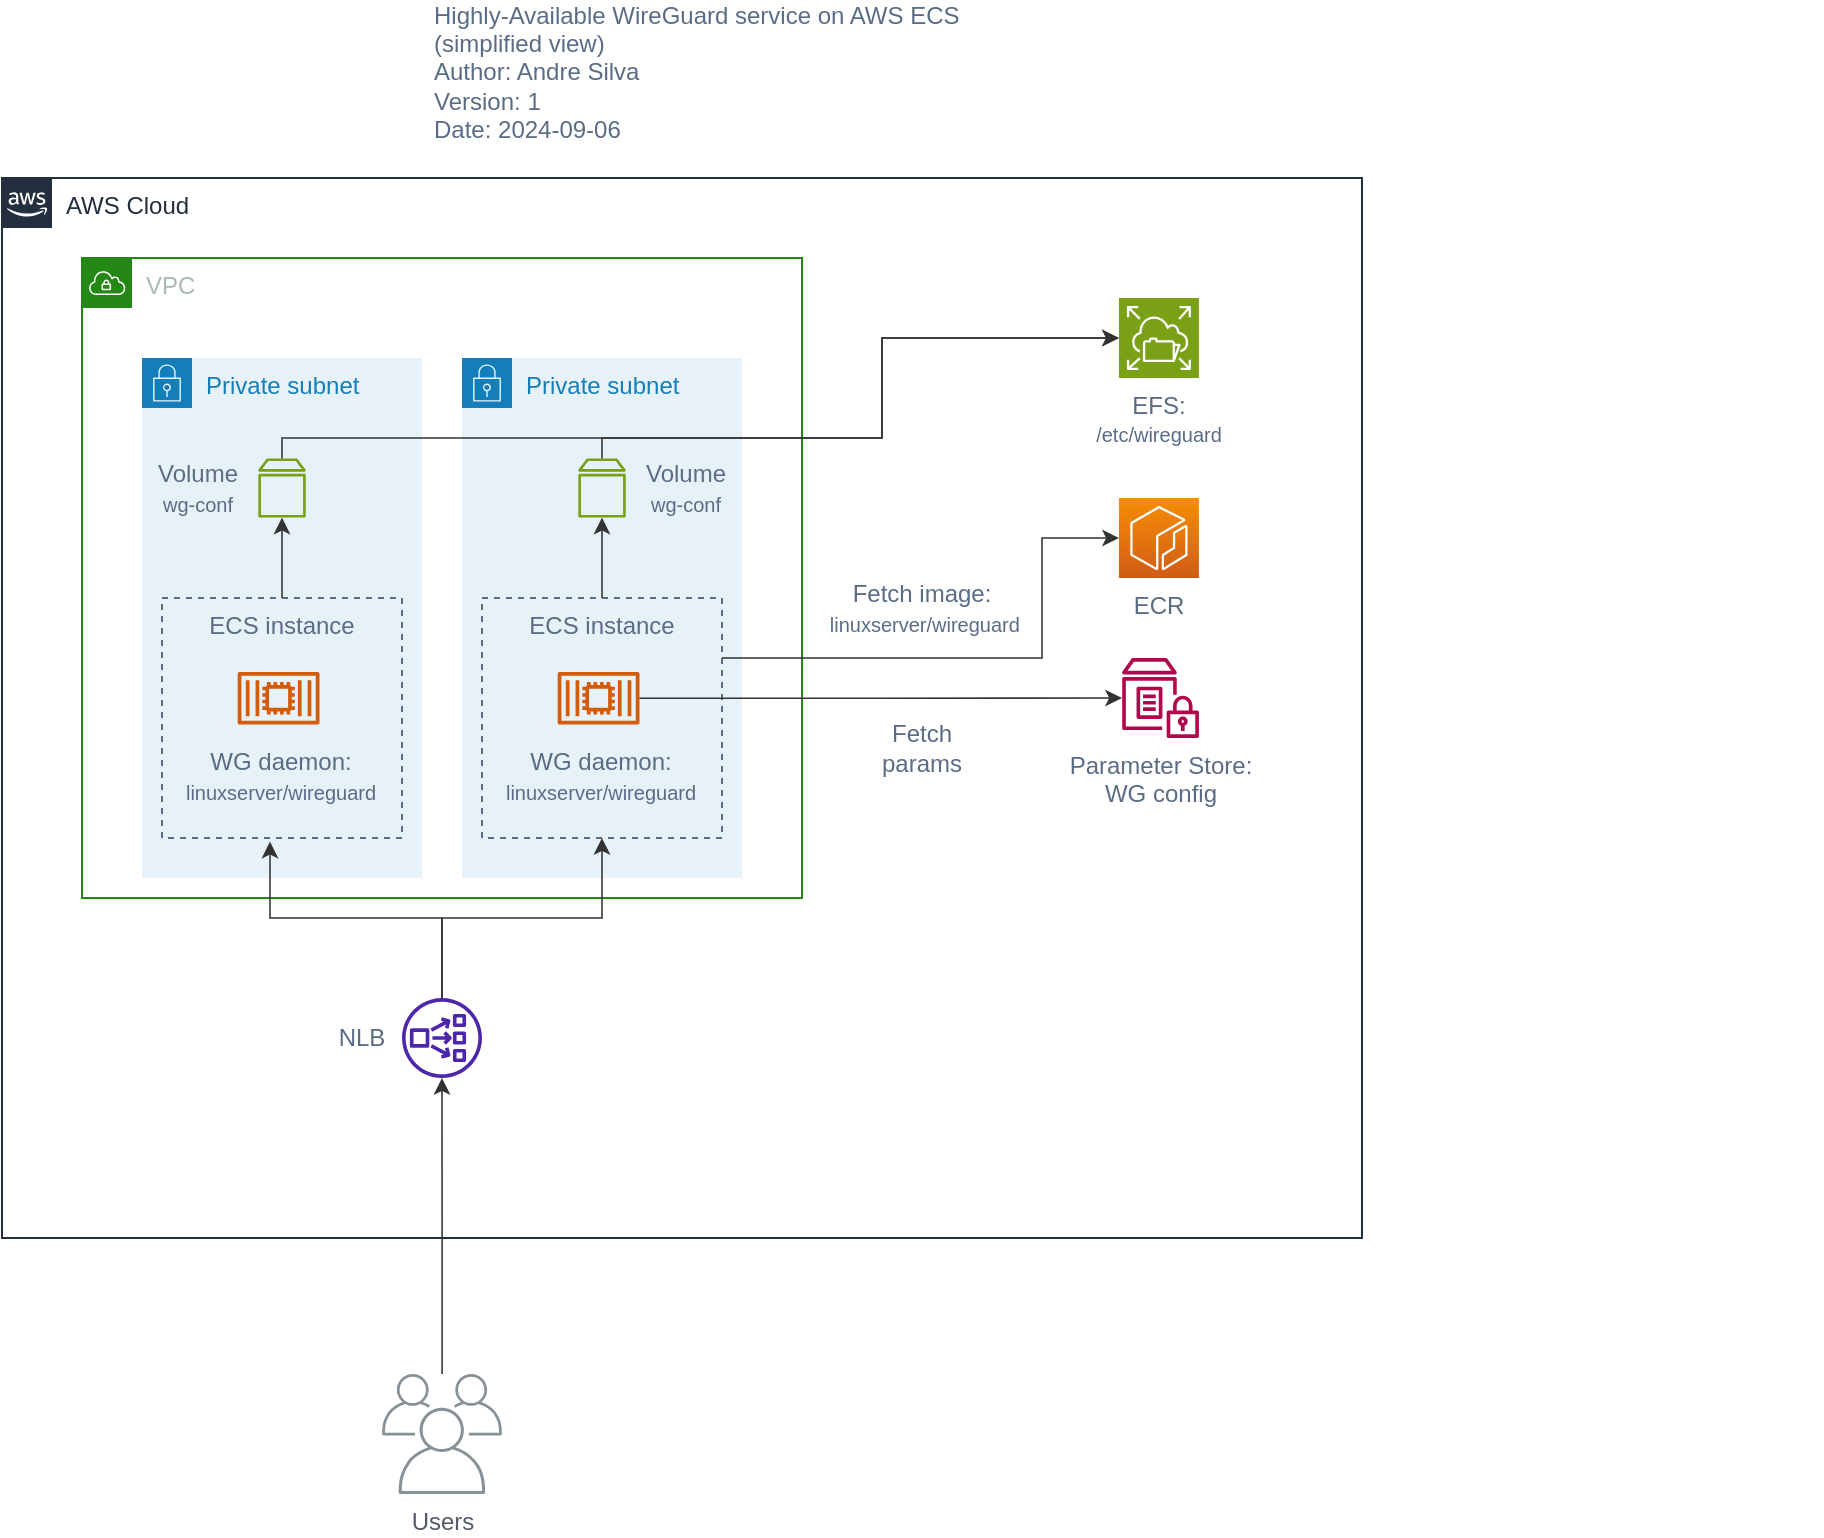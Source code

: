 <mxfile version="24.7.8">
  <diagram id="E7rEXPW3N-l2FGpHnZA7" name="main">
    <mxGraphModel dx="613" dy="489" grid="1" gridSize="10" guides="1" tooltips="1" connect="1" arrows="1" fold="1" page="1" pageScale="1" pageWidth="827" pageHeight="1169" math="0" shadow="0">
      <root>
        <mxCell id="0" />
        <mxCell id="1" parent="0" />
        <mxCell id="7nFTvo0RTCtEUNDV_PWr-68" value="" style="group" parent="1" vertex="1" connectable="0">
          <mxGeometry x="40" y="120" width="910" height="658" as="geometry" />
        </mxCell>
        <mxCell id="7nFTvo0RTCtEUNDV_PWr-1" value="AWS Cloud" style="points=[[0,0],[0.25,0],[0.5,0],[0.75,0],[1,0],[1,0.25],[1,0.5],[1,0.75],[1,1],[0.75,1],[0.5,1],[0.25,1],[0,1],[0,0.75],[0,0.5],[0,0.25]];outlineConnect=0;gradientColor=none;html=1;whiteSpace=wrap;fontSize=12;fontStyle=0;container=1;pointerEvents=0;collapsible=0;recursiveResize=0;shape=mxgraph.aws4.group;grIcon=mxgraph.aws4.group_aws_cloud_alt;strokeColor=#232F3E;fillColor=none;verticalAlign=top;align=left;spacingLeft=30;fontColor=#232F3E;dashed=0;" parent="7nFTvo0RTCtEUNDV_PWr-68" vertex="1">
          <mxGeometry width="680" height="530" as="geometry" />
        </mxCell>
        <mxCell id="7nFTvo0RTCtEUNDV_PWr-2" value="VPC" style="points=[[0,0],[0.25,0],[0.5,0],[0.75,0],[1,0],[1,0.25],[1,0.5],[1,0.75],[1,1],[0.75,1],[0.5,1],[0.25,1],[0,1],[0,0.75],[0,0.5],[0,0.25]];outlineConnect=0;gradientColor=none;html=1;whiteSpace=wrap;fontSize=12;fontStyle=0;container=1;pointerEvents=0;collapsible=0;recursiveResize=0;shape=mxgraph.aws4.group;grIcon=mxgraph.aws4.group_vpc;strokeColor=#248814;fillColor=none;verticalAlign=top;align=left;spacingLeft=30;fontColor=#AAB7B8;dashed=0;" parent="7nFTvo0RTCtEUNDV_PWr-1" vertex="1">
          <mxGeometry x="40" y="40" width="360" height="320" as="geometry" />
        </mxCell>
        <mxCell id="7nFTvo0RTCtEUNDV_PWr-50" value="Private subnet" style="points=[[0,0],[0.25,0],[0.5,0],[0.75,0],[1,0],[1,0.25],[1,0.5],[1,0.75],[1,1],[0.75,1],[0.5,1],[0.25,1],[0,1],[0,0.75],[0,0.5],[0,0.25]];outlineConnect=0;gradientColor=none;html=1;whiteSpace=wrap;fontSize=12;fontStyle=0;container=1;pointerEvents=0;collapsible=0;recursiveResize=0;shape=mxgraph.aws4.group;grIcon=mxgraph.aws4.group_security_group;grStroke=0;strokeColor=#147EBA;fillColor=#E6F2F8;verticalAlign=top;align=left;spacingLeft=30;fontColor=#147EBA;dashed=0;fontFamily=Helvetica;" parent="7nFTvo0RTCtEUNDV_PWr-2" vertex="1">
          <mxGeometry x="30" y="50" width="140" height="260" as="geometry" />
        </mxCell>
        <mxCell id="7nFTvo0RTCtEUNDV_PWr-48" value="Private subnet" style="points=[[0,0],[0.25,0],[0.5,0],[0.75,0],[1,0],[1,0.25],[1,0.5],[1,0.75],[1,1],[0.75,1],[0.5,1],[0.25,1],[0,1],[0,0.75],[0,0.5],[0,0.25]];outlineConnect=0;gradientColor=none;html=1;whiteSpace=wrap;fontSize=12;fontStyle=0;container=1;pointerEvents=0;collapsible=0;recursiveResize=0;shape=mxgraph.aws4.group;grIcon=mxgraph.aws4.group_security_group;grStroke=0;strokeColor=#147EBA;fillColor=#E6F2F8;verticalAlign=top;align=left;spacingLeft=30;fontColor=#147EBA;dashed=0;fontFamily=Helvetica;" parent="7nFTvo0RTCtEUNDV_PWr-2" vertex="1">
          <mxGeometry x="190" y="50" width="140" height="260" as="geometry" />
        </mxCell>
        <mxCell id="7nFTvo0RTCtEUNDV_PWr-22" value="" style="group" parent="7nFTvo0RTCtEUNDV_PWr-2" vertex="1" connectable="0">
          <mxGeometry x="40" y="80" width="291.92" height="210" as="geometry" />
        </mxCell>
        <mxCell id="7nFTvo0RTCtEUNDV_PWr-10" value="" style="group" parent="7nFTvo0RTCtEUNDV_PWr-22" vertex="1" connectable="0">
          <mxGeometry y="90" width="120" height="120" as="geometry" />
        </mxCell>
        <mxCell id="7nFTvo0RTCtEUNDV_PWr-11" value="ECS instance" style="fillColor=none;strokeColor=#5A6C86;dashed=1;verticalAlign=top;fontStyle=0;fontColor=#5A6C86;" parent="7nFTvo0RTCtEUNDV_PWr-10" vertex="1">
          <mxGeometry width="120" height="120" as="geometry" />
        </mxCell>
        <mxCell id="7nFTvo0RTCtEUNDV_PWr-12" value="" style="group" parent="7nFTvo0RTCtEUNDV_PWr-10" vertex="1" connectable="0">
          <mxGeometry x="32.308" y="36.923" width="55.385" height="59.077" as="geometry" />
        </mxCell>
        <mxCell id="7nFTvo0RTCtEUNDV_PWr-13" value="" style="sketch=0;outlineConnect=0;fontColor=#232F3E;gradientColor=none;fillColor=#D45B07;strokeColor=none;dashed=0;verticalLabelPosition=bottom;verticalAlign=top;align=center;html=1;fontSize=12;fontStyle=0;aspect=fixed;pointerEvents=1;shape=mxgraph.aws4.container_2;fontFamily=Helvetica;" parent="7nFTvo0RTCtEUNDV_PWr-12" vertex="1">
          <mxGeometry x="5.538" width="40.899" height="26.414" as="geometry" />
        </mxCell>
        <mxCell id="7nFTvo0RTCtEUNDV_PWr-14" value="&lt;br&gt;WG daemon:&lt;br&gt;&lt;font style=&quot;font-size: 10px;&quot;&gt;linuxserver/wireguard&lt;/font&gt;" style="text;html=1;strokeColor=none;fillColor=none;align=center;verticalAlign=middle;whiteSpace=wrap;rounded=0;dashed=1;fontFamily=Helvetica;fontSize=12;fontColor=#5A6C86;" parent="7nFTvo0RTCtEUNDV_PWr-12" vertex="1">
          <mxGeometry y="31.385" width="55.385" height="27.692" as="geometry" />
        </mxCell>
        <mxCell id="7nFTvo0RTCtEUNDV_PWr-9" value="" style="group" parent="7nFTvo0RTCtEUNDV_PWr-22" vertex="1" connectable="0">
          <mxGeometry x="160" y="90" width="120" height="120" as="geometry" />
        </mxCell>
        <mxCell id="7nFTvo0RTCtEUNDV_PWr-3" value="ECS instance" style="fillColor=none;strokeColor=#5A6C86;dashed=1;verticalAlign=top;fontStyle=0;fontColor=#5A6C86;" parent="7nFTvo0RTCtEUNDV_PWr-9" vertex="1">
          <mxGeometry width="120" height="120" as="geometry" />
        </mxCell>
        <mxCell id="7nFTvo0RTCtEUNDV_PWr-8" value="" style="group" parent="7nFTvo0RTCtEUNDV_PWr-9" vertex="1" connectable="0">
          <mxGeometry x="32.308" y="36.923" width="55.385" height="59.077" as="geometry" />
        </mxCell>
        <mxCell id="7nFTvo0RTCtEUNDV_PWr-5" value="" style="sketch=0;outlineConnect=0;fontColor=#232F3E;gradientColor=none;fillColor=#D45B07;strokeColor=none;dashed=0;verticalLabelPosition=bottom;verticalAlign=top;align=center;html=1;fontSize=12;fontStyle=0;aspect=fixed;pointerEvents=1;shape=mxgraph.aws4.container_2;fontFamily=Helvetica;" parent="7nFTvo0RTCtEUNDV_PWr-8" vertex="1">
          <mxGeometry x="5.538" width="40.899" height="26.414" as="geometry" />
        </mxCell>
        <mxCell id="7nFTvo0RTCtEUNDV_PWr-6" value="&lt;br&gt;WG daemon:&lt;br&gt;&lt;font style=&quot;font-size: 10px;&quot;&gt;linuxserver/wireguard&lt;/font&gt;" style="text;html=1;strokeColor=none;fillColor=none;align=center;verticalAlign=middle;whiteSpace=wrap;rounded=0;dashed=1;fontFamily=Helvetica;fontSize=12;fontColor=#5A6C86;" parent="7nFTvo0RTCtEUNDV_PWr-8" vertex="1">
          <mxGeometry y="31.385" width="55.385" height="27.692" as="geometry" />
        </mxCell>
        <mxCell id="3in1NvmL81aLf4_MEPqi-42" value="" style="sketch=0;outlineConnect=0;fontColor=#232F3E;gradientColor=none;fillColor=#7AA116;strokeColor=none;dashed=0;verticalLabelPosition=bottom;verticalAlign=top;align=center;html=1;fontSize=12;fontStyle=0;aspect=fixed;pointerEvents=1;shape=mxgraph.aws4.volume;fontFamily=Helvetica;labelBackgroundColor=default;" vertex="1" parent="7nFTvo0RTCtEUNDV_PWr-22">
          <mxGeometry x="48.08" y="20" width="23.84" height="30" as="geometry" />
        </mxCell>
        <mxCell id="3in1NvmL81aLf4_MEPqi-7" value="" style="sketch=0;outlineConnect=0;fontColor=#232F3E;gradientColor=none;fillColor=#7AA116;strokeColor=none;dashed=0;verticalLabelPosition=bottom;verticalAlign=top;align=center;html=1;fontSize=12;fontStyle=0;aspect=fixed;pointerEvents=1;shape=mxgraph.aws4.volume;fontFamily=Helvetica;labelBackgroundColor=default;" vertex="1" parent="7nFTvo0RTCtEUNDV_PWr-22">
          <mxGeometry x="208.08" y="20" width="23.84" height="30" as="geometry" />
        </mxCell>
        <mxCell id="3in1NvmL81aLf4_MEPqi-43" value="Volume&lt;div&gt;&lt;font style=&quot;font-size: 10px;&quot;&gt;wg-conf&lt;/font&gt;&lt;/div&gt;" style="text;html=1;strokeColor=none;fillColor=none;align=center;verticalAlign=middle;whiteSpace=wrap;rounded=0;dashed=1;fontFamily=Helvetica;fontSize=12;fontColor=#5A6C86;" vertex="1" parent="7nFTvo0RTCtEUNDV_PWr-22">
          <mxGeometry x="-11.92" y="20" width="60" height="30" as="geometry" />
        </mxCell>
        <mxCell id="3in1NvmL81aLf4_MEPqi-44" value="Volume&lt;div&gt;&lt;font style=&quot;font-size: 10px;&quot;&gt;wg-conf&lt;/font&gt;&lt;/div&gt;" style="text;html=1;strokeColor=none;fillColor=none;align=center;verticalAlign=middle;whiteSpace=wrap;rounded=0;dashed=1;fontFamily=Helvetica;fontSize=12;fontColor=#5A6C86;" vertex="1" parent="7nFTvo0RTCtEUNDV_PWr-22">
          <mxGeometry x="231.92" y="20" width="60" height="30" as="geometry" />
        </mxCell>
        <mxCell id="3in1NvmL81aLf4_MEPqi-47" style="edgeStyle=orthogonalEdgeStyle;shape=connector;rounded=0;orthogonalLoop=1;jettySize=auto;html=1;exitX=0.5;exitY=0;exitDx=0;exitDy=0;strokeColor=#333333;strokeWidth=0.787;align=center;verticalAlign=middle;fontFamily=Helvetica;fontSize=12;fontColor=default;labelBackgroundColor=default;endArrow=classic;" edge="1" parent="7nFTvo0RTCtEUNDV_PWr-22" source="7nFTvo0RTCtEUNDV_PWr-11" target="3in1NvmL81aLf4_MEPqi-42">
          <mxGeometry relative="1" as="geometry" />
        </mxCell>
        <mxCell id="3in1NvmL81aLf4_MEPqi-48" style="edgeStyle=orthogonalEdgeStyle;shape=connector;rounded=0;orthogonalLoop=1;jettySize=auto;html=1;exitX=0.5;exitY=0;exitDx=0;exitDy=0;strokeColor=#333333;strokeWidth=0.787;align=center;verticalAlign=middle;fontFamily=Helvetica;fontSize=11;fontColor=default;labelBackgroundColor=default;endArrow=classic;" edge="1" parent="7nFTvo0RTCtEUNDV_PWr-22" source="7nFTvo0RTCtEUNDV_PWr-3" target="3in1NvmL81aLf4_MEPqi-7">
          <mxGeometry relative="1" as="geometry" />
        </mxCell>
        <mxCell id="7nFTvo0RTCtEUNDV_PWr-67" style="edgeStyle=orthogonalEdgeStyle;rounded=0;orthogonalLoop=1;jettySize=auto;html=1;fontFamily=Helvetica;fontSize=11;fontColor=default;strokeColor=#333333;strokeWidth=0.787;align=center;verticalAlign=middle;labelBackgroundColor=default;endArrow=classic;" parent="7nFTvo0RTCtEUNDV_PWr-68" source="7nFTvo0RTCtEUNDV_PWr-66" target="7nFTvo0RTCtEUNDV_PWr-59" edge="1">
          <mxGeometry relative="1" as="geometry" />
        </mxCell>
        <mxCell id="7nFTvo0RTCtEUNDV_PWr-66" value="Users" style="sketch=0;outlineConnect=0;gradientColor=none;fontColor=#545B64;strokeColor=none;fillColor=#879196;dashed=0;verticalLabelPosition=bottom;verticalAlign=top;align=center;html=1;fontSize=12;fontStyle=0;aspect=fixed;shape=mxgraph.aws4.illustration_users;pointerEvents=1;fontFamily=Helvetica;" parent="7nFTvo0RTCtEUNDV_PWr-68" vertex="1">
          <mxGeometry x="190" y="598" width="60" height="60" as="geometry" />
        </mxCell>
        <mxCell id="7nFTvo0RTCtEUNDV_PWr-36" value="&lt;font color=&quot;#5a6c86&quot;&gt;Parameter Store:&lt;br&gt;WG config&lt;/font&gt;" style="sketch=0;outlineConnect=0;fontColor=#232F3E;gradientColor=none;fillColor=#B0084D;strokeColor=none;dashed=0;verticalLabelPosition=bottom;verticalAlign=top;align=center;html=1;fontSize=12;fontStyle=0;aspect=fixed;pointerEvents=1;shape=mxgraph.aws4.parameter_store;fontFamily=Helvetica;" parent="7nFTvo0RTCtEUNDV_PWr-68" vertex="1">
          <mxGeometry x="560" y="240" width="38.46" height="40" as="geometry" />
        </mxCell>
        <mxCell id="7nFTvo0RTCtEUNDV_PWr-57" value="Fetch image:&lt;br&gt;&lt;font style=&quot;font-size: 10px;&quot;&gt;&amp;nbsp;linuxserver/wireguard&lt;/font&gt;" style="text;html=1;strokeColor=none;fillColor=none;align=center;verticalAlign=middle;whiteSpace=wrap;rounded=0;dashed=1;fontFamily=Helvetica;fontSize=12;fontColor=#5A6C86;" parent="7nFTvo0RTCtEUNDV_PWr-68" vertex="1">
          <mxGeometry x="430" y="200" width="60" height="30" as="geometry" />
        </mxCell>
        <mxCell id="3in1NvmL81aLf4_MEPqi-4" style="edgeStyle=orthogonalEdgeStyle;rounded=0;orthogonalLoop=1;jettySize=auto;html=1;strokeColor=#333333;strokeWidth=0.787;" edge="1" parent="7nFTvo0RTCtEUNDV_PWr-68" source="7nFTvo0RTCtEUNDV_PWr-5" target="7nFTvo0RTCtEUNDV_PWr-36">
          <mxGeometry relative="1" as="geometry" />
        </mxCell>
        <mxCell id="7nFTvo0RTCtEUNDV_PWr-55" value="Fetch params" style="text;html=1;strokeColor=none;fillColor=none;align=center;verticalAlign=middle;whiteSpace=wrap;rounded=0;dashed=1;fontFamily=Helvetica;fontSize=12;fontColor=#5A6C86;" parent="7nFTvo0RTCtEUNDV_PWr-68" vertex="1">
          <mxGeometry x="430" y="270" width="60" height="30" as="geometry" />
        </mxCell>
        <mxCell id="7nFTvo0RTCtEUNDV_PWr-40" value="&lt;font color=&quot;#5a6c86&quot;&gt;ECR&lt;/font&gt;" style="sketch=0;points=[[0,0,0],[0.25,0,0],[0.5,0,0],[0.75,0,0],[1,0,0],[0,1,0],[0.25,1,0],[0.5,1,0],[0.75,1,0],[1,1,0],[0,0.25,0],[0,0.5,0],[0,0.75,0],[1,0.25,0],[1,0.5,0],[1,0.75,0]];outlineConnect=0;fontColor=#232F3E;gradientColor=#F78E04;gradientDirection=north;fillColor=#D05C17;strokeColor=#ffffff;dashed=0;verticalLabelPosition=bottom;verticalAlign=top;align=center;html=1;fontSize=12;fontStyle=0;aspect=fixed;shape=mxgraph.aws4.resourceIcon;resIcon=mxgraph.aws4.ecr;fontFamily=Helvetica;" parent="7nFTvo0RTCtEUNDV_PWr-68" vertex="1">
          <mxGeometry x="558.46" y="160" width="40" height="40" as="geometry" />
        </mxCell>
        <mxCell id="7nFTvo0RTCtEUNDV_PWr-43" style="edgeStyle=orthogonalEdgeStyle;rounded=0;orthogonalLoop=1;jettySize=auto;html=1;exitX=1;exitY=0.25;exitDx=0;exitDy=0;entryX=0;entryY=0.5;entryDx=0;entryDy=0;entryPerimeter=0;fontFamily=Helvetica;fontSize=11;fontColor=default;strokeColor=#333333;strokeWidth=0.787;align=center;verticalAlign=middle;labelBackgroundColor=default;endArrow=classic;" parent="7nFTvo0RTCtEUNDV_PWr-68" source="7nFTvo0RTCtEUNDV_PWr-3" target="7nFTvo0RTCtEUNDV_PWr-40" edge="1">
          <mxGeometry relative="1" as="geometry">
            <Array as="points">
              <mxPoint x="520" y="240" />
              <mxPoint x="520" y="180" />
            </Array>
          </mxGeometry>
        </mxCell>
        <mxCell id="3in1NvmL81aLf4_MEPqi-5" value="&lt;font color=&quot;#5a6c86&quot;&gt;EFS:&lt;/font&gt;&lt;div&gt;&lt;font color=&quot;#5a6c86&quot; style=&quot;font-size: 10px;&quot;&gt;/etc/wireguard&lt;/font&gt;&lt;/div&gt;" style="sketch=0;points=[[0,0,0],[0.25,0,0],[0.5,0,0],[0.75,0,0],[1,0,0],[0,1,0],[0.25,1,0],[0.5,1,0],[0.75,1,0],[1,1,0],[0,0.25,0],[0,0.5,0],[0,0.75,0],[1,0.25,0],[1,0.5,0],[1,0.75,0]];outlineConnect=0;fontColor=#232F3E;fillColor=#7AA116;strokeColor=#ffffff;dashed=0;verticalLabelPosition=bottom;verticalAlign=top;align=center;html=1;fontSize=12;fontStyle=0;aspect=fixed;shape=mxgraph.aws4.resourceIcon;resIcon=mxgraph.aws4.elastic_file_system;fontFamily=Helvetica;labelBackgroundColor=default;" vertex="1" parent="7nFTvo0RTCtEUNDV_PWr-68">
          <mxGeometry x="558.46" y="60" width="40" height="40" as="geometry" />
        </mxCell>
        <mxCell id="3in1NvmL81aLf4_MEPqi-59" style="edgeStyle=orthogonalEdgeStyle;shape=connector;rounded=0;orthogonalLoop=1;jettySize=auto;html=1;entryX=0.5;entryY=1;entryDx=0;entryDy=0;strokeColor=#333333;strokeWidth=0.787;align=center;verticalAlign=middle;fontFamily=Helvetica;fontSize=11;fontColor=default;labelBackgroundColor=default;endArrow=classic;" edge="1" parent="7nFTvo0RTCtEUNDV_PWr-68" source="7nFTvo0RTCtEUNDV_PWr-59" target="7nFTvo0RTCtEUNDV_PWr-3">
          <mxGeometry relative="1" as="geometry" />
        </mxCell>
        <mxCell id="7nFTvo0RTCtEUNDV_PWr-59" value="" style="sketch=0;outlineConnect=0;fontColor=#232F3E;gradientColor=none;fillColor=#4D27AA;strokeColor=none;dashed=0;verticalLabelPosition=bottom;verticalAlign=top;align=center;html=1;fontSize=12;fontStyle=0;aspect=fixed;pointerEvents=1;shape=mxgraph.aws4.network_load_balancer;fontFamily=Helvetica;" parent="7nFTvo0RTCtEUNDV_PWr-68" vertex="1">
          <mxGeometry x="200" y="410" width="40" height="40" as="geometry" />
        </mxCell>
        <mxCell id="3in1NvmL81aLf4_MEPqi-10" value="NLB" style="text;html=1;strokeColor=none;fillColor=none;align=center;verticalAlign=middle;whiteSpace=wrap;rounded=0;dashed=1;fontFamily=Helvetica;fontSize=12;fontColor=#5A6C86;" vertex="1" parent="7nFTvo0RTCtEUNDV_PWr-68">
          <mxGeometry x="150" y="415" width="60" height="30" as="geometry" />
        </mxCell>
        <mxCell id="3in1NvmL81aLf4_MEPqi-49" style="edgeStyle=orthogonalEdgeStyle;shape=connector;rounded=0;orthogonalLoop=1;jettySize=auto;html=1;entryX=0;entryY=0.5;entryDx=0;entryDy=0;entryPerimeter=0;strokeColor=#333333;strokeWidth=0.787;align=center;verticalAlign=middle;fontFamily=Helvetica;fontSize=11;fontColor=default;labelBackgroundColor=default;endArrow=classic;" edge="1" parent="7nFTvo0RTCtEUNDV_PWr-68" source="3in1NvmL81aLf4_MEPqi-7" target="3in1NvmL81aLf4_MEPqi-5">
          <mxGeometry relative="1" as="geometry">
            <Array as="points">
              <mxPoint x="300" y="130" />
              <mxPoint x="440" y="130" />
              <mxPoint x="440" y="80" />
            </Array>
          </mxGeometry>
        </mxCell>
        <mxCell id="3in1NvmL81aLf4_MEPqi-56" style="edgeStyle=orthogonalEdgeStyle;shape=connector;rounded=0;orthogonalLoop=1;jettySize=auto;html=1;entryX=0;entryY=0.5;entryDx=0;entryDy=0;entryPerimeter=0;strokeColor=#333333;strokeWidth=0.787;align=center;verticalAlign=middle;fontFamily=Helvetica;fontSize=11;fontColor=default;labelBackgroundColor=default;endArrow=classic;" edge="1" parent="7nFTvo0RTCtEUNDV_PWr-68" source="3in1NvmL81aLf4_MEPqi-42" target="3in1NvmL81aLf4_MEPqi-5">
          <mxGeometry relative="1" as="geometry">
            <Array as="points">
              <mxPoint x="140" y="130" />
              <mxPoint x="440" y="130" />
              <mxPoint x="440" y="80" />
            </Array>
          </mxGeometry>
        </mxCell>
        <mxCell id="3in1NvmL81aLf4_MEPqi-58" style="edgeStyle=orthogonalEdgeStyle;shape=connector;rounded=0;orthogonalLoop=1;jettySize=auto;html=1;entryX=0.45;entryY=1.015;entryDx=0;entryDy=0;entryPerimeter=0;strokeColor=#333333;strokeWidth=0.787;align=center;verticalAlign=middle;fontFamily=Helvetica;fontSize=11;fontColor=default;labelBackgroundColor=default;endArrow=classic;" edge="1" parent="7nFTvo0RTCtEUNDV_PWr-68" source="7nFTvo0RTCtEUNDV_PWr-59" target="7nFTvo0RTCtEUNDV_PWr-11">
          <mxGeometry relative="1" as="geometry" />
        </mxCell>
        <mxCell id="7nFTvo0RTCtEUNDV_PWr-69" value="Highly-Available WireGuard service on AWS ECS&lt;div&gt;(simplified view)&lt;br&gt;Author: Andre Silva&lt;br&gt;Version: 1&lt;br&gt;Date: 2024-09-06&lt;/div&gt;" style="text;html=1;strokeColor=none;fillColor=none;align=left;verticalAlign=middle;whiteSpace=wrap;rounded=0;dashed=1;fontFamily=Helvetica;fontSize=12;fontColor=#5A6C86;" parent="1" vertex="1">
          <mxGeometry x="254" y="52" width="302" height="30" as="geometry" />
        </mxCell>
      </root>
    </mxGraphModel>
  </diagram>
</mxfile>
